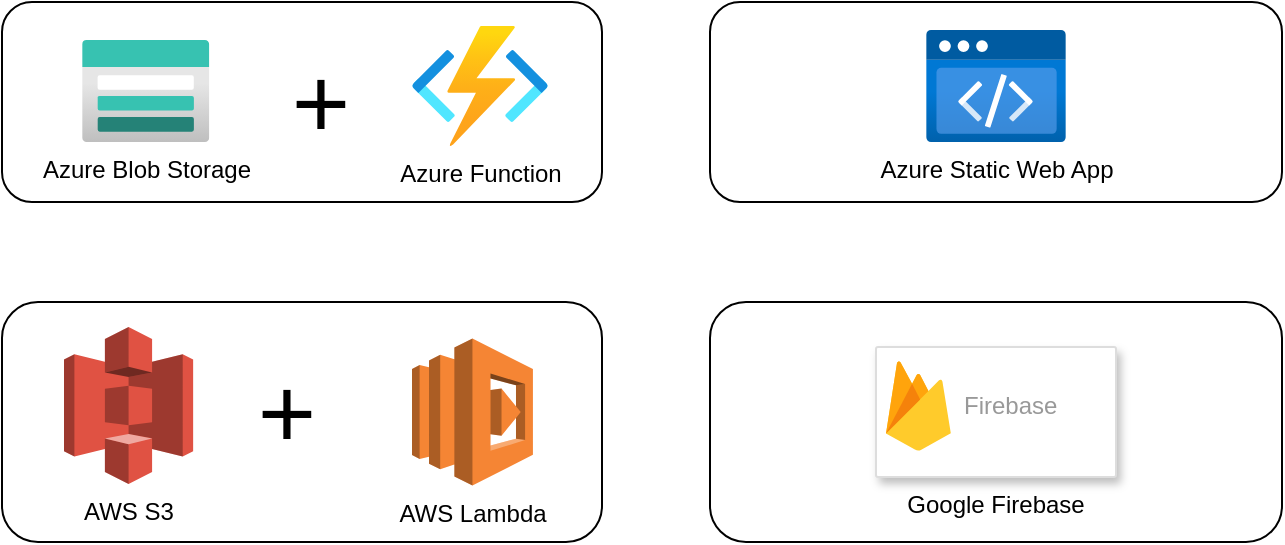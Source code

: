 <mxfile version="18.1.3" type="device"><diagram id="UObe2K-5dDR02slb4prH" name="Page-1"><mxGraphModel dx="760" dy="591" grid="1" gridSize="10" guides="1" tooltips="1" connect="1" arrows="1" fold="1" page="1" pageScale="1" pageWidth="827" pageHeight="1169" math="0" shadow="0"><root><mxCell id="0"/><mxCell id="1" parent="0"/><mxCell id="mrI__-O-p11C6q_lHI0U-2" value="" style="rounded=1;whiteSpace=wrap;html=1;fontSize=50;fillColor=default;" parent="1" vertex="1"><mxGeometry x="414" y="300" width="286" height="120" as="geometry"/></mxCell><mxCell id="aWhDPSWWrSirOvc9BkRr-9" value="" style="rounded=1;whiteSpace=wrap;html=1;fontSize=50;fillColor=default;" parent="1" vertex="1"><mxGeometry x="60" y="300" width="300" height="120" as="geometry"/></mxCell><mxCell id="aWhDPSWWrSirOvc9BkRr-14" value="" style="rounded=1;whiteSpace=wrap;html=1;fontSize=50;fillColor=default;" parent="1" vertex="1"><mxGeometry x="414" y="150" width="286" height="100" as="geometry"/></mxCell><mxCell id="aWhDPSWWrSirOvc9BkRr-4" value="" style="rounded=1;whiteSpace=wrap;html=1;fontSize=50;fillColor=default;" parent="1" vertex="1"><mxGeometry x="60" y="150" width="300" height="100" as="geometry"/></mxCell><mxCell id="aWhDPSWWrSirOvc9BkRr-1" value="Azure Function" style="aspect=fixed;html=1;points=[];align=center;image;fontSize=12;image=img/lib/azure2/compute/Function_Apps.svg;" parent="1" vertex="1"><mxGeometry x="265" y="162" width="68" height="60" as="geometry"/></mxCell><mxCell id="aWhDPSWWrSirOvc9BkRr-2" value="+" style="text;html=1;align=center;verticalAlign=middle;resizable=0;points=[];autosize=1;strokeColor=none;fillColor=none;fontSize=50;" parent="1" vertex="1"><mxGeometry x="199" y="165" width="40" height="70" as="geometry"/></mxCell><mxCell id="aWhDPSWWrSirOvc9BkRr-3" value="Azure Blob Storage" style="aspect=fixed;html=1;points=[];align=center;image;fontSize=12;image=img/lib/azure2/storage/Storage_Accounts.svg;" parent="1" vertex="1"><mxGeometry x="100" y="169" width="63.75" height="51" as="geometry"/></mxCell><mxCell id="aWhDPSWWrSirOvc9BkRr-5" value="AWS S3" style="outlineConnect=0;dashed=0;verticalLabelPosition=bottom;verticalAlign=top;align=center;html=1;shape=mxgraph.aws3.s3;fillColor=#E05243;gradientColor=none;fontSize=12;" parent="1" vertex="1"><mxGeometry x="91" y="312.5" width="64.57" height="78.5" as="geometry"/></mxCell><mxCell id="aWhDPSWWrSirOvc9BkRr-6" value="+" style="text;html=1;align=center;verticalAlign=middle;resizable=0;points=[];autosize=1;strokeColor=none;fillColor=none;fontSize=50;" parent="1" vertex="1"><mxGeometry x="182" y="320" width="40" height="70" as="geometry"/></mxCell><mxCell id="aWhDPSWWrSirOvc9BkRr-7" value="AWS Lambda" style="outlineConnect=0;dashed=0;verticalLabelPosition=bottom;verticalAlign=top;align=center;html=1;shape=mxgraph.aws3.lambda;fillColor=#F58534;gradientColor=none;fontSize=12;" parent="1" vertex="1"><mxGeometry x="265" y="318.25" width="60.46" height="73.5" as="geometry"/></mxCell><mxCell id="VQdtlq964Ci7WVEat-my-1" value="Google Firebase" style="strokeColor=#dddddd;shadow=1;strokeWidth=1;rounded=1;absoluteArcSize=1;arcSize=2;labelPosition=center;verticalLabelPosition=bottom;align=center;verticalAlign=top;" parent="1" vertex="1"><mxGeometry x="497" y="322.5" width="120" height="65" as="geometry"/></mxCell><mxCell id="VQdtlq964Ci7WVEat-my-2" value="Firebase" style="sketch=0;dashed=0;connectable=0;html=1;fillColor=#5184F3;strokeColor=none;shape=mxgraph.gcp2.firebase;part=1;labelPosition=right;verticalLabelPosition=middle;align=left;verticalAlign=middle;spacingLeft=5;fontColor=#999999;fontSize=12;" parent="VQdtlq964Ci7WVEat-my-1" vertex="1"><mxGeometry width="32.4" height="45" relative="1" as="geometry"><mxPoint x="5" y="7" as="offset"/></mxGeometry></mxCell><mxCell id="tMV0DA8rDIcy5JFkv1_m-1" value="Azure Static Web App" style="aspect=fixed;html=1;points=[];align=center;image;fontSize=12;image=img/lib/azure2/preview/Static_Apps.svg;" vertex="1" parent="1"><mxGeometry x="522" y="164" width="70" height="56.0" as="geometry"/></mxCell></root></mxGraphModel></diagram></mxfile>